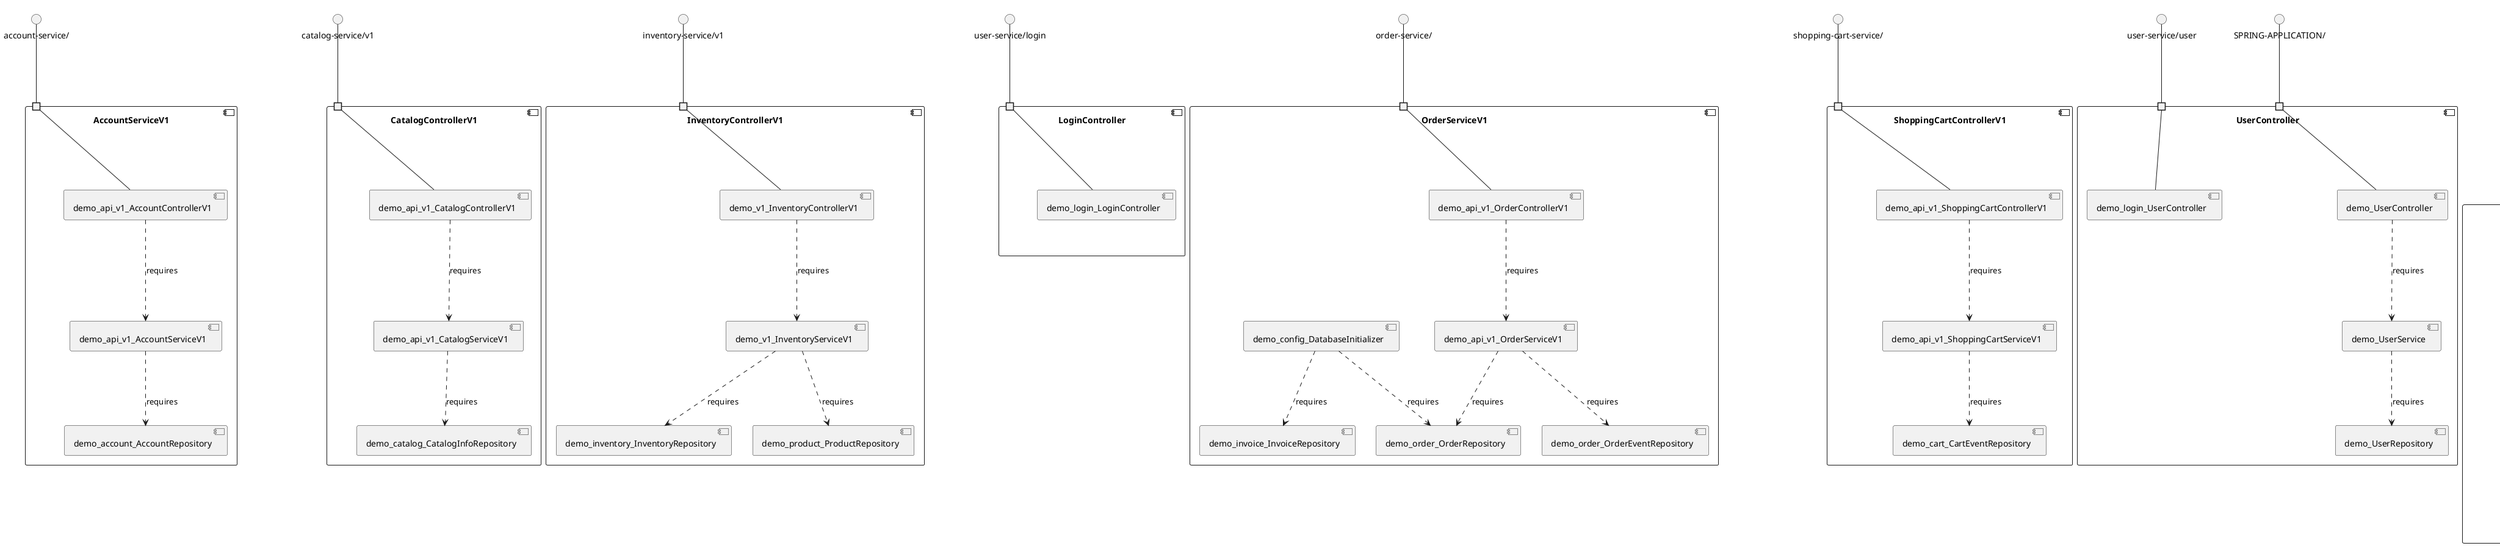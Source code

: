 @startuml
skinparam fixCircleLabelOverlapping true
component "AccountServiceV1\n\n\n\n\n\n" {
[demo_api_v1_AccountControllerV1]
[demo_account_AccountRepository]
[demo_api_v1_AccountServiceV1]
portin " " as AccountServiceV1.requires.account_service_
[demo_api_v1_AccountServiceV1]..>[demo_account_AccountRepository] : requires
[demo_api_v1_AccountControllerV1]..>[demo_api_v1_AccountServiceV1] : requires
"AccountServiceV1.requires.account_service_"--[demo_api_v1_AccountControllerV1]
}
interface "account-service/" as interface.account_service_
interface.account_service_--"AccountServiceV1.requires.account_service_"
component "CatalogControllerV1\n\n\n\n\n\n" {
[demo_api_v1_CatalogControllerV1]
[demo_catalog_CatalogInfoRepository]
[demo_api_v1_CatalogServiceV1]
portin " " as CatalogControllerV1.requires.catalog_service_v1
[demo_api_v1_CatalogControllerV1]..>[demo_api_v1_CatalogServiceV1] : requires
[demo_api_v1_CatalogServiceV1]..>[demo_catalog_CatalogInfoRepository] : requires
"CatalogControllerV1.requires.catalog_service_v1"--[demo_api_v1_CatalogControllerV1]
}
interface "catalog-service/v1" as interface.catalog_service_v1
interface.catalog_service_v1--"CatalogControllerV1.requires.catalog_service_v1"
component "InventoryControllerV1\n\n\n\n\n\n" {
[demo_v1_InventoryControllerV1]
[demo_inventory_InventoryRepository]
[demo_product_ProductRepository]
[demo_v1_InventoryServiceV1]
portin " " as InventoryControllerV1.requires.inventory_service_v1
[demo_v1_InventoryServiceV1]..>[demo_inventory_InventoryRepository] : requires
[demo_v1_InventoryControllerV1]..>[demo_v1_InventoryServiceV1] : requires
[demo_v1_InventoryServiceV1]..>[demo_product_ProductRepository] : requires
"InventoryControllerV1.requires.inventory_service_v1"--[demo_v1_InventoryControllerV1]
}
interface "inventory-service/v1" as interface.inventory_service_v1
interface.inventory_service_v1--"InventoryControllerV1.requires.inventory_service_v1"
component "LoginController\n\n\n\n\n\n" {
[demo_login_LoginController]
portin " " as LoginController.requires.user_service_login
"LoginController.requires.user_service_login"--[demo_login_LoginController]
}
interface "user-service/login" as interface.user_service_login
interface.user_service_login--"LoginController.requires.user_service_login"
component "OrderServiceV1\n\n\n\n\n\n" {
[demo_api_v1_OrderControllerV1]
[demo_order_OrderRepository]
[demo_api_v1_OrderServiceV1]
[demo_config_DatabaseInitializer]
[demo_invoice_InvoiceRepository]
[demo_order_OrderEventRepository]
portin " " as OrderServiceV1.requires.order_service_
[demo_api_v1_OrderControllerV1]..>[demo_api_v1_OrderServiceV1] : requires
[demo_api_v1_OrderServiceV1]..>[demo_order_OrderEventRepository] : requires
[demo_api_v1_OrderServiceV1]..>[demo_order_OrderRepository] : requires
[demo_config_DatabaseInitializer]..>[demo_order_OrderRepository] : requires
[demo_config_DatabaseInitializer]..>[demo_invoice_InvoiceRepository] : requires
"OrderServiceV1.requires.order_service_"--[demo_api_v1_OrderControllerV1]
}
interface "order-service/" as interface.order_service_
interface.order_service_--"OrderServiceV1.requires.order_service_"
component "ShoppingCartControllerV1\n\n\n\n\n\n" {
[demo_api_v1_ShoppingCartControllerV1]
[demo_api_v1_ShoppingCartServiceV1]
[demo_cart_CartEventRepository]
portin " " as ShoppingCartControllerV1.requires.shopping_cart_service_
[demo_api_v1_ShoppingCartServiceV1]..>[demo_cart_CartEventRepository] : requires
[demo_api_v1_ShoppingCartControllerV1]..>[demo_api_v1_ShoppingCartServiceV1] : requires
"ShoppingCartControllerV1.requires.shopping_cart_service_"--[demo_api_v1_ShoppingCartControllerV1]
}
interface "shopping-cart-service/" as interface.shopping_cart_service_
interface.shopping_cart_service_--"ShoppingCartControllerV1.requires.shopping_cart_service_"
component "UserController\n\n\n\n\n\n" {
[demo_UserService]
[demo_UserController]
[demo_login_UserController]
[demo_UserRepository]
portin " " as UserController.requires.user_service_user
portin " " as UserController.requires.SPRING_APPLICATION_
[demo_UserController]..>[demo_UserService] : requires
[demo_UserService]..>[demo_UserRepository] : requires
"UserController.requires.user_service_user"--[demo_login_UserController]
"UserController.requires.SPRING_APPLICATION_"--[demo_UserController]
}
interface "user-service/user" as interface.user_service_user
interface.user_service_user--"UserController.requires.user_service_user"
interface "SPRING-APPLICATION/" as interface.SPRING_APPLICATION_
interface.SPRING_APPLICATION_--"UserController.requires.SPRING_APPLICATION_"
component "UserControllerV1\n\n\n\n\n\n" {
[demo_user_UserRepository]
[demo_api_v1_UserControllerV1]
[demo_api_v1_UserServiceV1]
portin " " as UserControllerV1.requires.user_service_
[demo_api_v1_UserControllerV1]..>[demo_api_v1_UserServiceV1] : requires
[demo_api_v1_UserServiceV1]..>[demo_user_UserRepository] : requires
"UserControllerV1.requires.user_service_"--[demo_api_v1_UserControllerV1]
}
interface "user-service/" as interface.user_service_
interface.user_service_--"UserControllerV1.requires.user_service_"
[DatabaseInitializer]
interface "user-service/" as interface.user_service_
[demo_user_UserClientV1]..>interface.user_service_ : requires

@enduml
